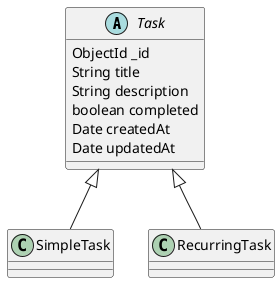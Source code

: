 @startuml
abstract class Task {
    ObjectId _id
    String title
    String description
    boolean completed
    Date createdAt
    Date updatedAt
}
class SimpleTask
class RecurringTask
Task <|-- SimpleTask
Task <|-- RecurringTask
@enduml